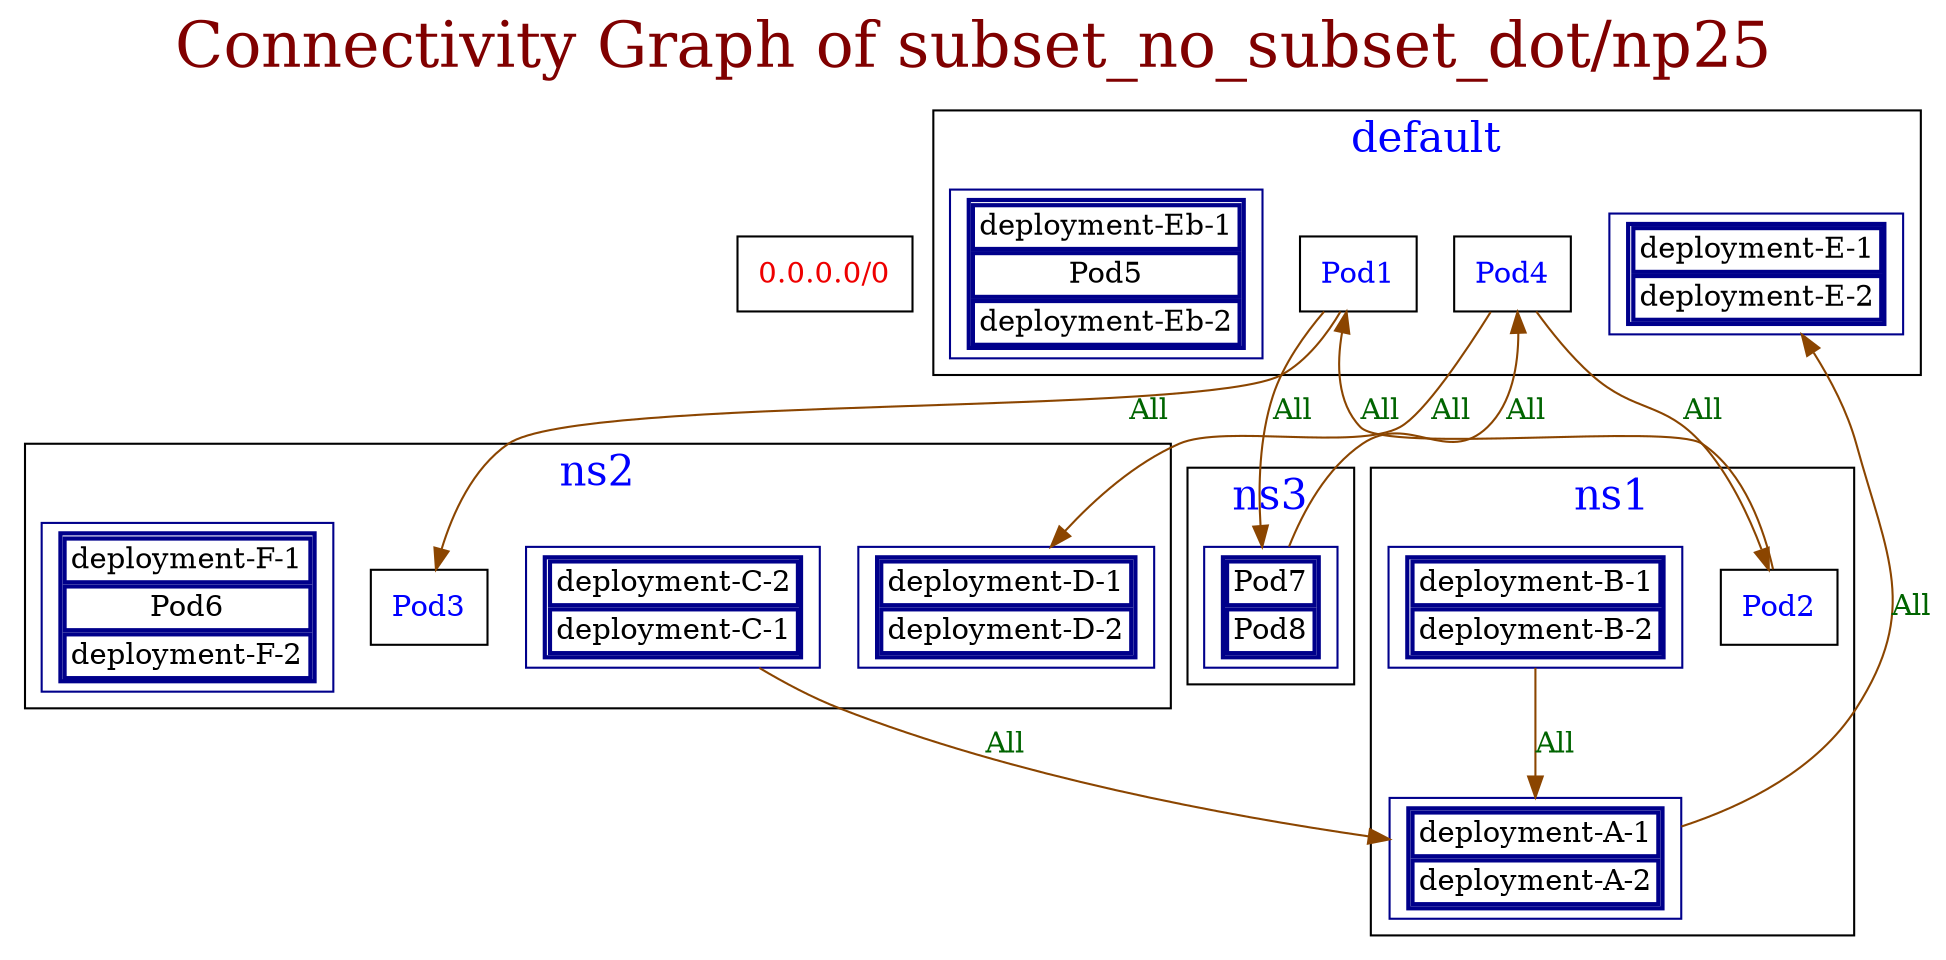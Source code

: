 // The Connectivity Graph of subset_no_subset_dot/np25
digraph {
	label="Connectivity Graph of subset_no_subset_dot/np25"	labelloc = "t"
	fontsize=30
	fontcolor=webmaroon
	"0.0.0.0/0" [label=<<table border="0" cellspacing="0"><tr><td>0.0.0.0/0</td></tr></table>> shape=box fontcolor=red2]
subgraph cluster_default_namespace{
	label="default"
	fontsize=20
	fontcolor=blue
	"default/Pod1" [label=<<table border="0" cellspacing="0"><tr><td>Pod1</td></tr></table>> shape=box fontcolor=blue]
	"default/Pod4" [label=<<table border="0" cellspacing="0"><tr><td>Pod4</td></tr></table>> shape=box fontcolor=blue]
	"default/deployment-E-2" [label=<<table border="2" cellspacing="0"><tr><td>deployment-E-1</td></tr><tr><td>deployment-E-2</td></tr></table>> shape=box color=darkblue]
	"default/deployment-Eb-1" [label=<<table border="2" cellspacing="0"><tr><td>deployment-Eb-1</td></tr><tr><td>Pod5</td></tr><tr><td>deployment-Eb-2</td></tr></table>> shape=box color=darkblue]
}
subgraph cluster_ns1_namespace{
	label="ns1"
	fontsize=20
	fontcolor=blue
	"ns1/Pod2" [label=<<table border="0" cellspacing="0"><tr><td>Pod2</td></tr></table>> shape=box fontcolor=blue]
	"ns1/deployment-A-1" [label=<<table border="2" cellspacing="0"><tr><td>deployment-A-1</td></tr><tr><td>deployment-A-2</td></tr></table>> shape=box color=darkblue]
	"ns1/deployment-B-2" [label=<<table border="2" cellspacing="0"><tr><td>deployment-B-1</td></tr><tr><td>deployment-B-2</td></tr></table>> shape=box color=darkblue]
}
subgraph cluster_ns2_namespace{
	label="ns2"
	fontsize=20
	fontcolor=blue
	"ns2/Pod3" [label=<<table border="0" cellspacing="0"><tr><td>Pod3</td></tr></table>> shape=box fontcolor=blue]
	"ns2/deployment-C-2" [label=<<table border="2" cellspacing="0"><tr><td>deployment-C-2</td></tr><tr><td>deployment-C-1</td></tr></table>> shape=box color=darkblue]
	"ns2/deployment-D-2" [label=<<table border="2" cellspacing="0"><tr><td>deployment-D-1</td></tr><tr><td>deployment-D-2</td></tr></table>> shape=box color=darkblue]
	"ns2/deployment-F-1" [label=<<table border="2" cellspacing="0"><tr><td>deployment-F-1</td></tr><tr><td>Pod6</td></tr><tr><td>deployment-F-2</td></tr></table>> shape=box color=darkblue]
}
subgraph cluster_ns3_namespace{
	label="ns3"
	fontsize=20
	fontcolor=blue
	"ns3/Pod8" [label=<<table border="2" cellspacing="0"><tr><td>Pod7</td></tr><tr><td>Pod8</td></tr></table>> shape=box color=darkblue]
}
	"default/Pod1" -> "ns2/Pod3"[label="All" color=darkorange4 fontcolor=darkgreen dir=both arrowhead=normal arrowtail=none]
	"default/Pod1" -> "ns3/Pod8"[label="All" color=darkorange4 fontcolor=darkgreen dir=both arrowhead=normal arrowtail=none]
	"default/Pod4" -> "ns1/Pod2"[label="All" color=darkorange4 fontcolor=darkgreen dir=both arrowhead=normal arrowtail=none]
	"default/Pod4" -> "ns2/deployment-D-2"[label="All" color=darkorange4 fontcolor=darkgreen dir=both arrowhead=normal arrowtail=none]
	"ns1/Pod2" -> "default/Pod1"[label="All" color=darkorange4 fontcolor=darkgreen dir=both arrowhead=normal arrowtail=none]
	"ns1/deployment-A-1" -> "default/deployment-E-2"[label="All" color=darkorange4 fontcolor=darkgreen dir=both arrowhead=normal arrowtail=none]
	"ns1/deployment-B-2" -> "ns1/deployment-A-1"[label="All" color=darkorange4 fontcolor=darkgreen dir=both arrowhead=normal arrowtail=none]
	"ns2/deployment-C-2" -> "ns1/deployment-A-1"[label="All" color=darkorange4 fontcolor=darkgreen dir=both arrowhead=normal arrowtail=none]
	"ns3/Pod8" -> "default/Pod4"[label="All" color=darkorange4 fontcolor=darkgreen dir=both arrowhead=normal arrowtail=none]
}
